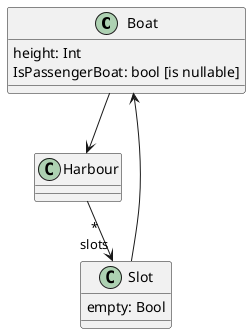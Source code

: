 @startuml

class Boat{
    height: Int
    IsPassengerBoat: bool [is nullable]
}



class Harbour{

}

class Slot{
    empty: Bool
}

Harbour --> "*\nslots" Slot
Slot --> Boat
Boat --> Harbour
@enduml